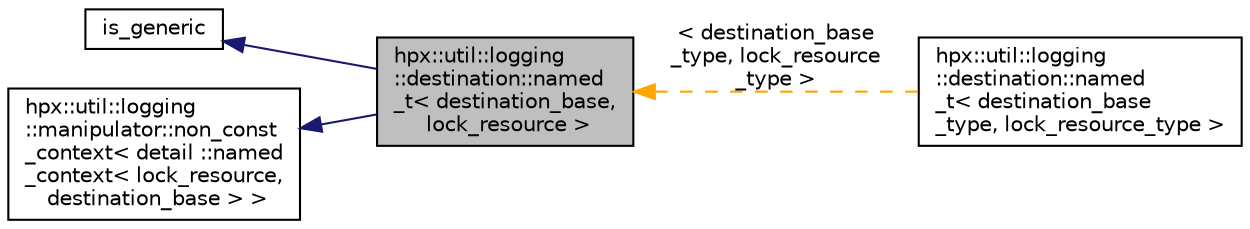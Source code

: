 digraph "hpx::util::logging::destination::named_t&lt; destination_base, lock_resource &gt;"
{
  edge [fontname="Helvetica",fontsize="10",labelfontname="Helvetica",labelfontsize="10"];
  node [fontname="Helvetica",fontsize="10",shape=record];
  rankdir="LR";
  Node0 [label="hpx::util::logging\l::destination::named\l_t\< destination_base,\l lock_resource \>",height=0.2,width=0.4,color="black", fillcolor="grey75", style="filled", fontcolor="black"];
  Node1 -> Node0 [dir="back",color="midnightblue",fontsize="10",style="solid",fontname="Helvetica"];
  Node1 [label="is_generic",height=0.2,width=0.4,color="black", fillcolor="white", style="filled",URL="$d3/d73/structhpx_1_1util_1_1logging_1_1manipulator_1_1is__generic.html",tooltip="Represents a generic manipulator (formatter or destination) "];
  Node2 -> Node0 [dir="back",color="midnightblue",fontsize="10",style="solid",fontname="Helvetica"];
  Node2 [label="hpx::util::logging\l::manipulator::non_const\l_context\< detail ::named\l_context\< lock_resource,\l destination_base \> \>",height=0.2,width=0.4,color="black", fillcolor="white", style="filled",URL="$d1/db7/structhpx_1_1util_1_1logging_1_1manipulator_1_1non__const__context.html",tooltip="In case your manipulator (formatter or destination) needs to hold non-const context information..."];
  Node0 -> Node3 [dir="back",color="orange",fontsize="10",style="dashed",label=" \< destination_base\l_type, lock_resource\l_type \>" ,fontname="Helvetica"];
  Node3 [label="hpx::util::logging\l::destination::named\l_t\< destination_base\l_type, lock_resource_type \>",height=0.2,width=0.4,color="black", fillcolor="white", style="filled",URL="$de/df4/structhpx_1_1util_1_1logging_1_1destination_1_1named__t.html"];
}
